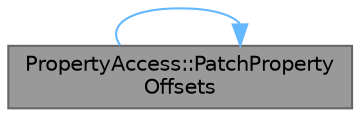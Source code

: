digraph "PropertyAccess::PatchPropertyOffsets"
{
 // INTERACTIVE_SVG=YES
 // LATEX_PDF_SIZE
  bgcolor="transparent";
  edge [fontname=Helvetica,fontsize=10,labelfontname=Helvetica,labelfontsize=10];
  node [fontname=Helvetica,fontsize=10,shape=box,height=0.2,width=0.4];
  rankdir="LR";
  Node1 [id="Node000001",label="PropertyAccess::PatchProperty\lOffsets",height=0.2,width=0.4,color="gray40", fillcolor="grey60", style="filled", fontcolor="black",tooltip="Called to patch up library after it is loaded or linked This converts all FName-based paths into node..."];
  Node1 -> Node1 [id="edge1_Node000001_Node000001",color="steelblue1",style="solid",tooltip=" "];
}
